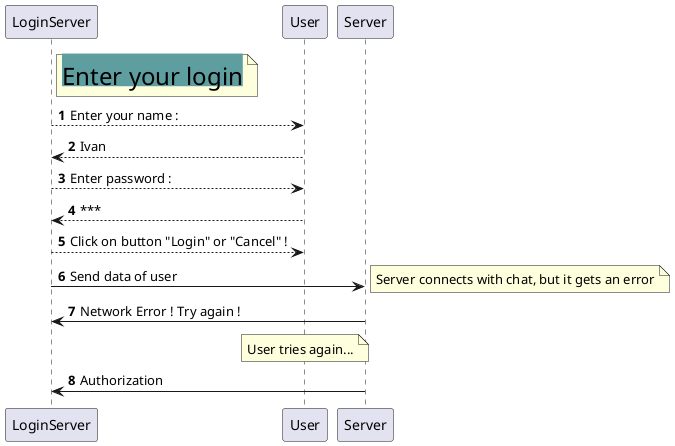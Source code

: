 @startuml
autonumber
note right of LoginServer: <back:cadetblue><size:24>Enter your login</size></back>

LoginServer --> User:Enter your name :
LoginServer <-- User: Ivan

LoginServer --> User: Enter password :
LoginServer <-- User: ***

LoginServer --> User: Click on button "Login" or "Cancel" !

LoginServer -> Server : Send data of user
note right: Server connects with chat, but it gets an error
LoginServer <- Server : Network Error ! Try again !

note over User: User tries again...
Server -> LoginServer : Authorization


@enduml
